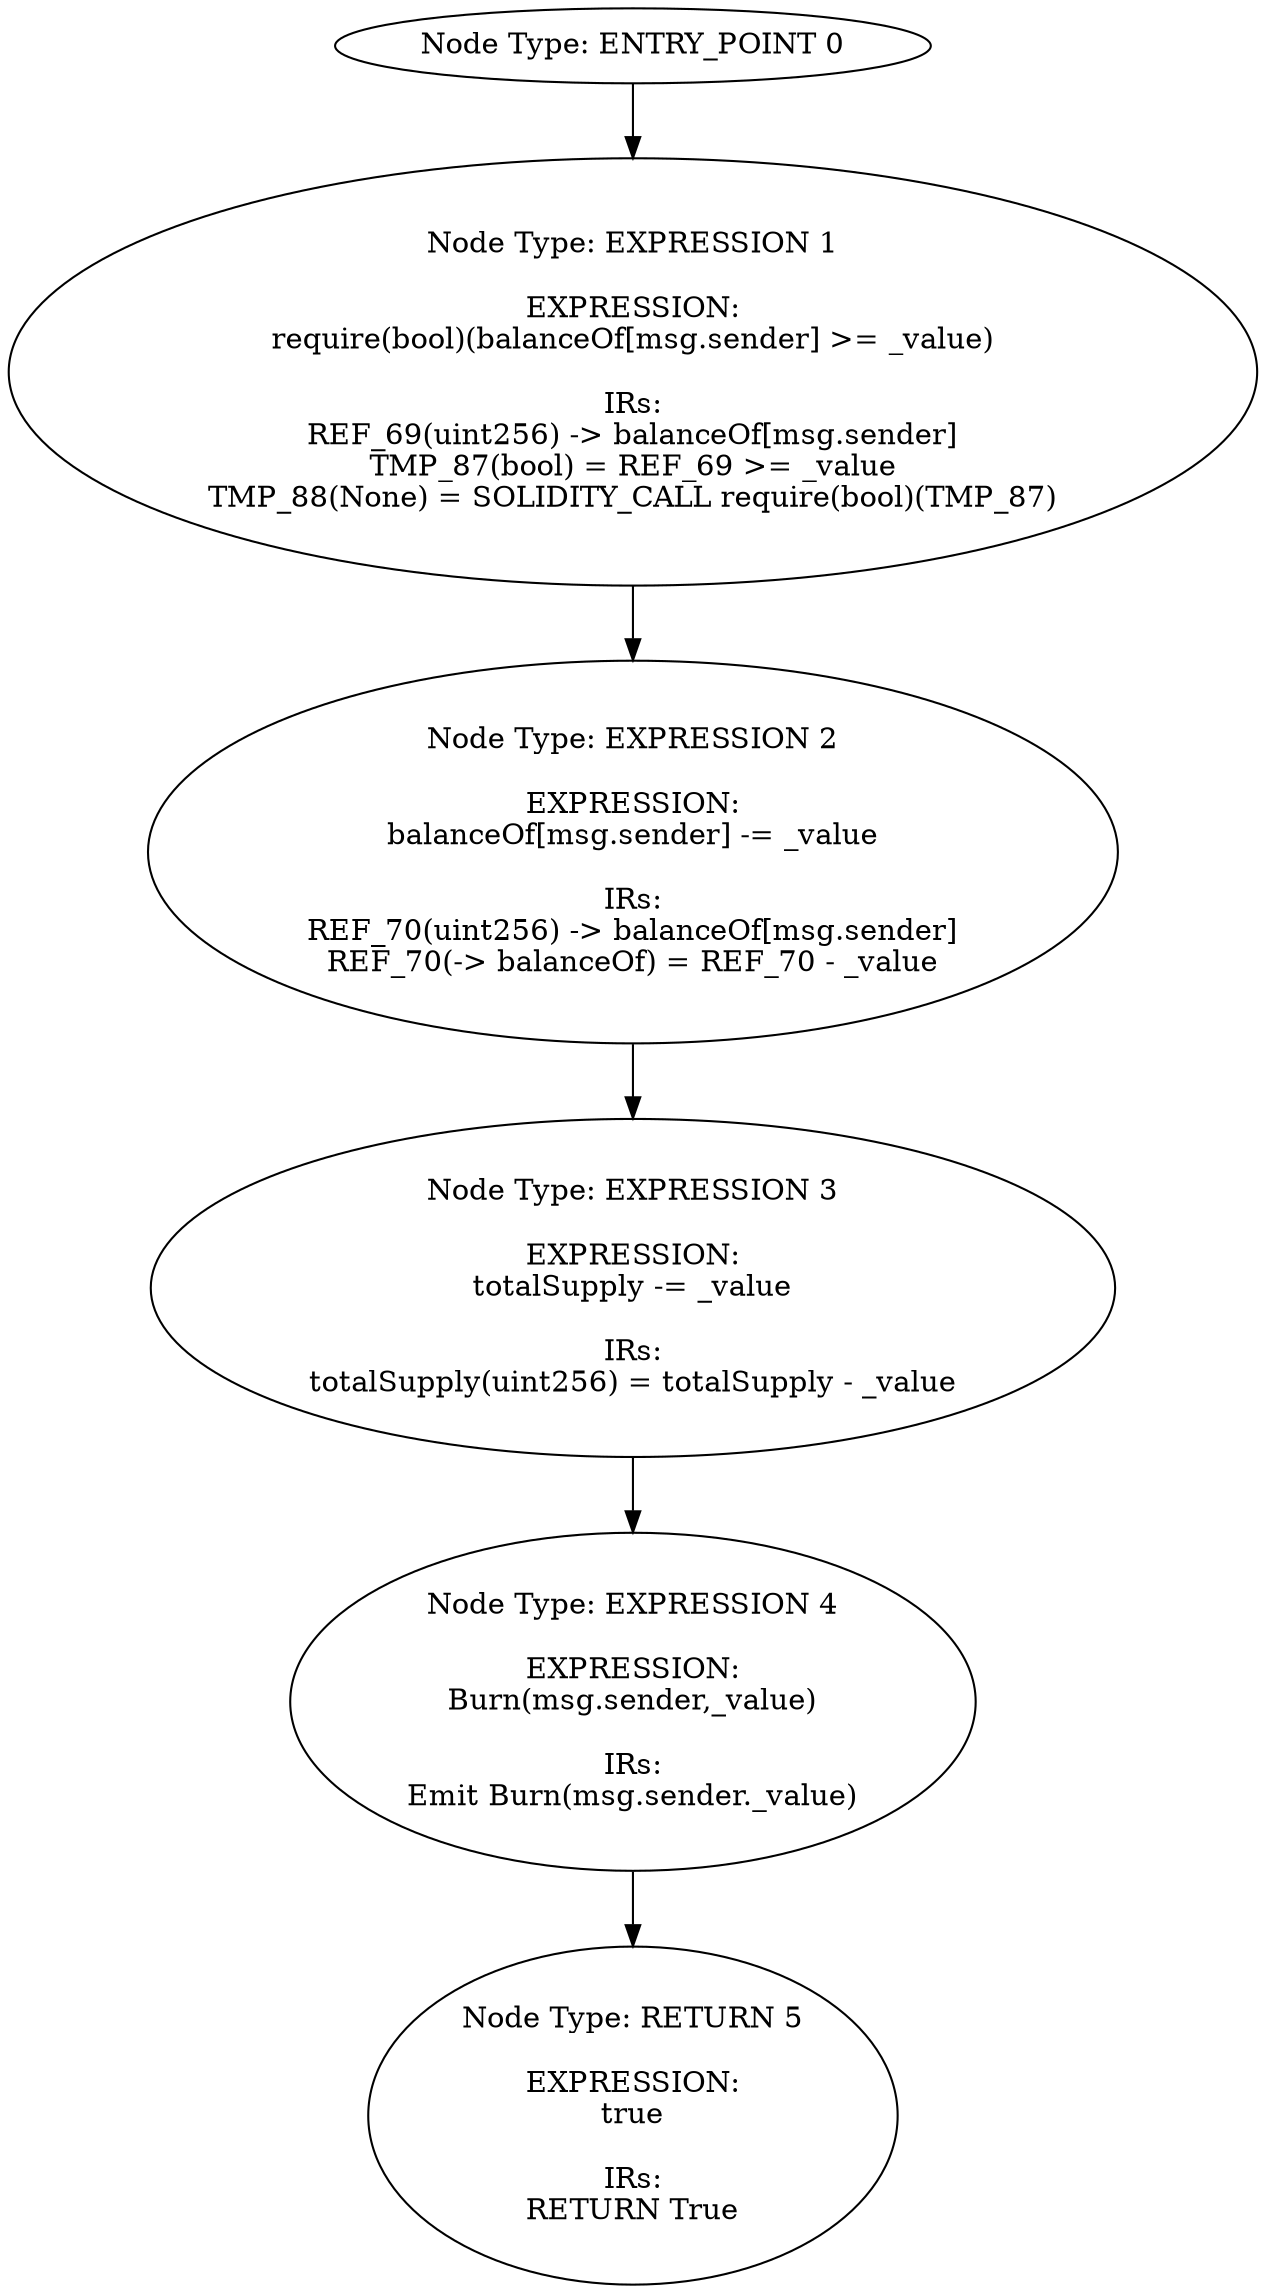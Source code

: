 digraph{
0[label="Node Type: ENTRY_POINT 0
"];
0->1;
1[label="Node Type: EXPRESSION 1

EXPRESSION:
require(bool)(balanceOf[msg.sender] >= _value)

IRs:
REF_69(uint256) -> balanceOf[msg.sender]
TMP_87(bool) = REF_69 >= _value
TMP_88(None) = SOLIDITY_CALL require(bool)(TMP_87)"];
1->2;
2[label="Node Type: EXPRESSION 2

EXPRESSION:
balanceOf[msg.sender] -= _value

IRs:
REF_70(uint256) -> balanceOf[msg.sender]
REF_70(-> balanceOf) = REF_70 - _value"];
2->3;
3[label="Node Type: EXPRESSION 3

EXPRESSION:
totalSupply -= _value

IRs:
totalSupply(uint256) = totalSupply - _value"];
3->4;
4[label="Node Type: EXPRESSION 4

EXPRESSION:
Burn(msg.sender,_value)

IRs:
Emit Burn(msg.sender._value)"];
4->5;
5[label="Node Type: RETURN 5

EXPRESSION:
true

IRs:
RETURN True"];
}
